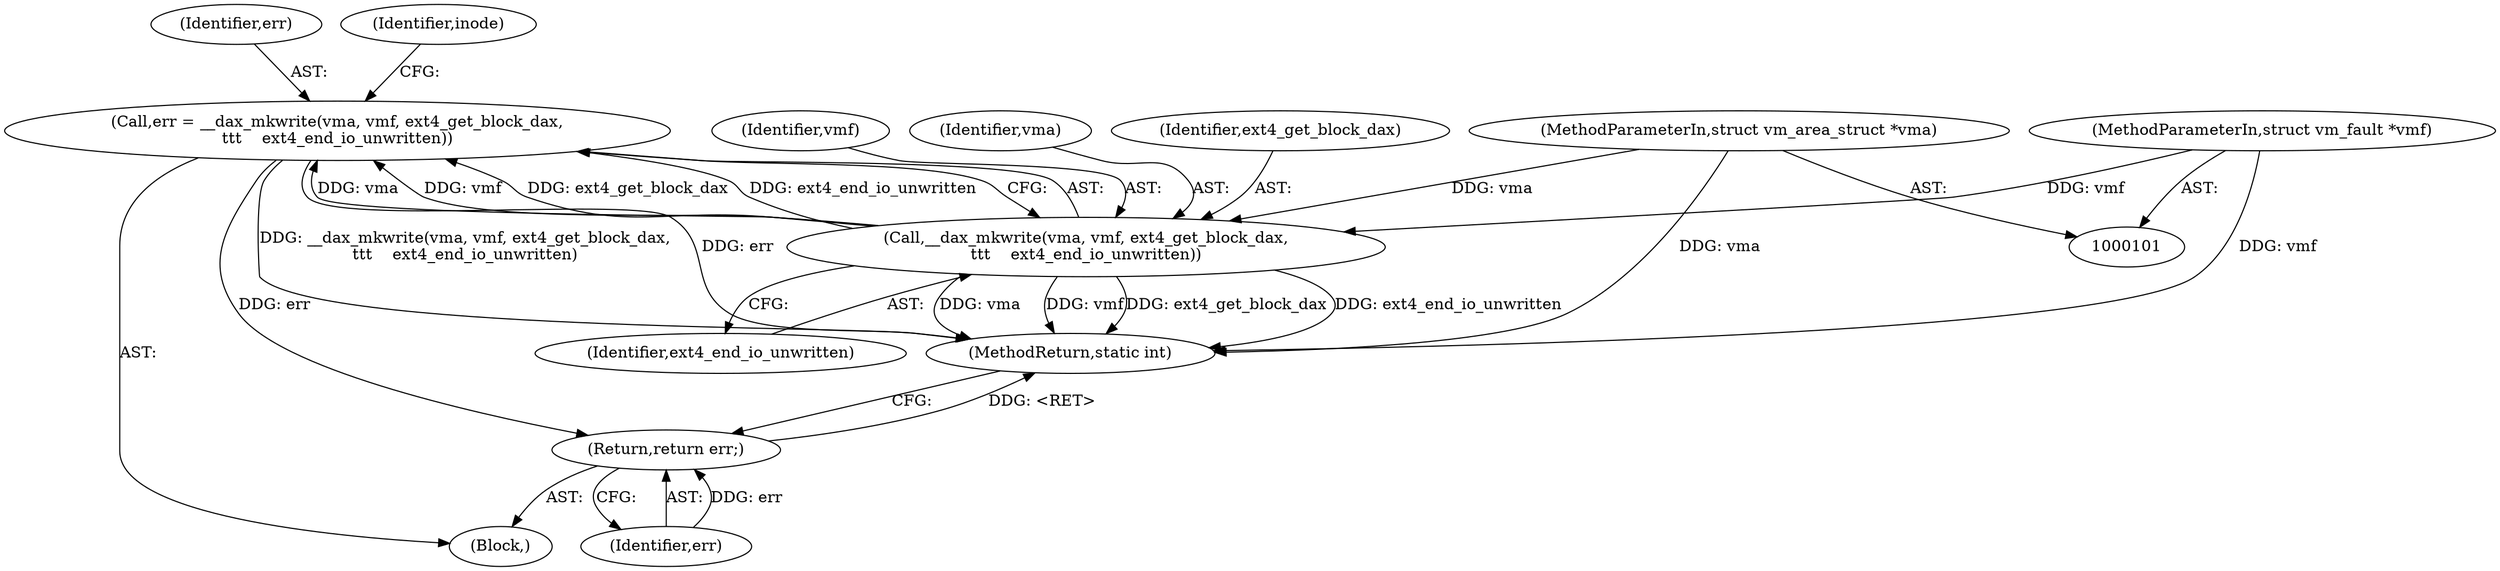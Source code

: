 digraph "0_linux_ea3d7209ca01da209cda6f0dea8be9cc4b7a933b_3@API" {
"1000127" [label="(Call,err = __dax_mkwrite(vma, vmf, ext4_get_block_dax,\n\t\t\t    ext4_end_io_unwritten))"];
"1000129" [label="(Call,__dax_mkwrite(vma, vmf, ext4_get_block_dax,\n\t\t\t    ext4_end_io_unwritten))"];
"1000102" [label="(MethodParameterIn,struct vm_area_struct *vma)"];
"1000103" [label="(MethodParameterIn,struct vm_fault *vmf)"];
"1000144" [label="(Return,return err;)"];
"1000131" [label="(Identifier,vmf)"];
"1000130" [label="(Identifier,vma)"];
"1000144" [label="(Return,return err;)"];
"1000127" [label="(Call,err = __dax_mkwrite(vma, vmf, ext4_get_block_dax,\n\t\t\t    ext4_end_io_unwritten))"];
"1000128" [label="(Identifier,err)"];
"1000103" [label="(MethodParameterIn,struct vm_fault *vmf)"];
"1000138" [label="(Identifier,inode)"];
"1000133" [label="(Identifier,ext4_end_io_unwritten)"];
"1000146" [label="(MethodReturn,static int)"];
"1000104" [label="(Block,)"];
"1000132" [label="(Identifier,ext4_get_block_dax)"];
"1000102" [label="(MethodParameterIn,struct vm_area_struct *vma)"];
"1000145" [label="(Identifier,err)"];
"1000129" [label="(Call,__dax_mkwrite(vma, vmf, ext4_get_block_dax,\n\t\t\t    ext4_end_io_unwritten))"];
"1000127" -> "1000104"  [label="AST: "];
"1000127" -> "1000129"  [label="CFG: "];
"1000128" -> "1000127"  [label="AST: "];
"1000129" -> "1000127"  [label="AST: "];
"1000138" -> "1000127"  [label="CFG: "];
"1000127" -> "1000146"  [label="DDG: __dax_mkwrite(vma, vmf, ext4_get_block_dax,\n\t\t\t    ext4_end_io_unwritten)"];
"1000127" -> "1000146"  [label="DDG: err"];
"1000129" -> "1000127"  [label="DDG: vma"];
"1000129" -> "1000127"  [label="DDG: vmf"];
"1000129" -> "1000127"  [label="DDG: ext4_get_block_dax"];
"1000129" -> "1000127"  [label="DDG: ext4_end_io_unwritten"];
"1000127" -> "1000144"  [label="DDG: err"];
"1000129" -> "1000133"  [label="CFG: "];
"1000130" -> "1000129"  [label="AST: "];
"1000131" -> "1000129"  [label="AST: "];
"1000132" -> "1000129"  [label="AST: "];
"1000133" -> "1000129"  [label="AST: "];
"1000129" -> "1000146"  [label="DDG: vma"];
"1000129" -> "1000146"  [label="DDG: vmf"];
"1000129" -> "1000146"  [label="DDG: ext4_get_block_dax"];
"1000129" -> "1000146"  [label="DDG: ext4_end_io_unwritten"];
"1000102" -> "1000129"  [label="DDG: vma"];
"1000103" -> "1000129"  [label="DDG: vmf"];
"1000102" -> "1000101"  [label="AST: "];
"1000102" -> "1000146"  [label="DDG: vma"];
"1000103" -> "1000101"  [label="AST: "];
"1000103" -> "1000146"  [label="DDG: vmf"];
"1000144" -> "1000104"  [label="AST: "];
"1000144" -> "1000145"  [label="CFG: "];
"1000145" -> "1000144"  [label="AST: "];
"1000146" -> "1000144"  [label="CFG: "];
"1000144" -> "1000146"  [label="DDG: <RET>"];
"1000145" -> "1000144"  [label="DDG: err"];
}
